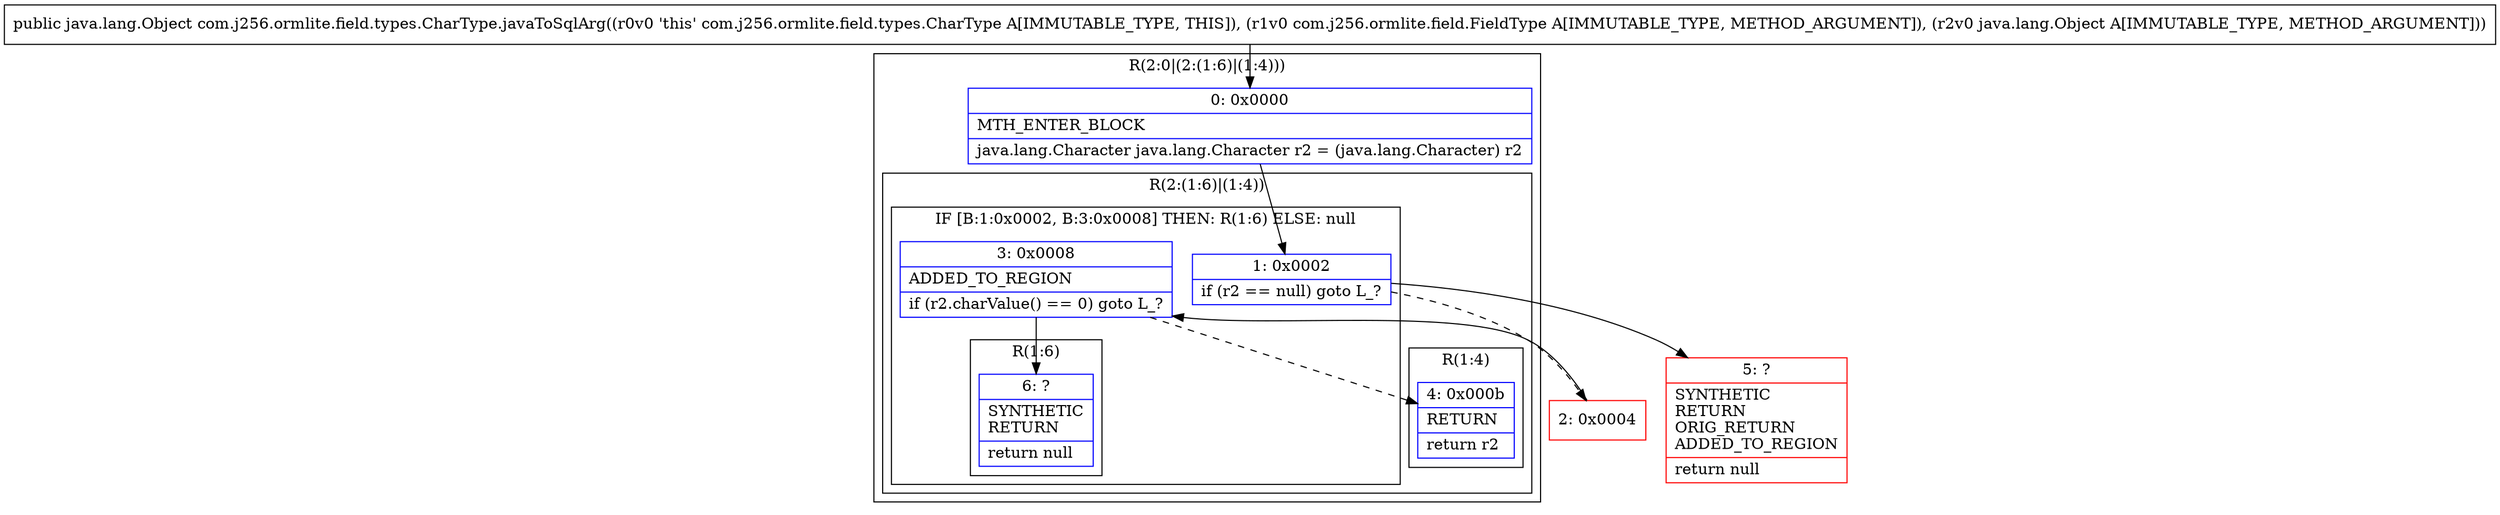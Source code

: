 digraph "CFG forcom.j256.ormlite.field.types.CharType.javaToSqlArg(Lcom\/j256\/ormlite\/field\/FieldType;Ljava\/lang\/Object;)Ljava\/lang\/Object;" {
subgraph cluster_Region_2028101586 {
label = "R(2:0|(2:(1:6)|(1:4)))";
node [shape=record,color=blue];
Node_0 [shape=record,label="{0\:\ 0x0000|MTH_ENTER_BLOCK\l|java.lang.Character java.lang.Character r2 = (java.lang.Character) r2\l}"];
subgraph cluster_Region_276969305 {
label = "R(2:(1:6)|(1:4))";
node [shape=record,color=blue];
subgraph cluster_IfRegion_774811364 {
label = "IF [B:1:0x0002, B:3:0x0008] THEN: R(1:6) ELSE: null";
node [shape=record,color=blue];
Node_1 [shape=record,label="{1\:\ 0x0002|if (r2 == null) goto L_?\l}"];
Node_3 [shape=record,label="{3\:\ 0x0008|ADDED_TO_REGION\l|if (r2.charValue() == 0) goto L_?\l}"];
subgraph cluster_Region_1716885565 {
label = "R(1:6)";
node [shape=record,color=blue];
Node_6 [shape=record,label="{6\:\ ?|SYNTHETIC\lRETURN\l|return null\l}"];
}
}
subgraph cluster_Region_1532946982 {
label = "R(1:4)";
node [shape=record,color=blue];
Node_4 [shape=record,label="{4\:\ 0x000b|RETURN\l|return r2\l}"];
}
}
}
Node_2 [shape=record,color=red,label="{2\:\ 0x0004}"];
Node_5 [shape=record,color=red,label="{5\:\ ?|SYNTHETIC\lRETURN\lORIG_RETURN\lADDED_TO_REGION\l|return null\l}"];
MethodNode[shape=record,label="{public java.lang.Object com.j256.ormlite.field.types.CharType.javaToSqlArg((r0v0 'this' com.j256.ormlite.field.types.CharType A[IMMUTABLE_TYPE, THIS]), (r1v0 com.j256.ormlite.field.FieldType A[IMMUTABLE_TYPE, METHOD_ARGUMENT]), (r2v0 java.lang.Object A[IMMUTABLE_TYPE, METHOD_ARGUMENT])) }"];
MethodNode -> Node_0;
Node_0 -> Node_1;
Node_1 -> Node_2[style=dashed];
Node_1 -> Node_5;
Node_3 -> Node_4[style=dashed];
Node_3 -> Node_6;
Node_2 -> Node_3;
}

